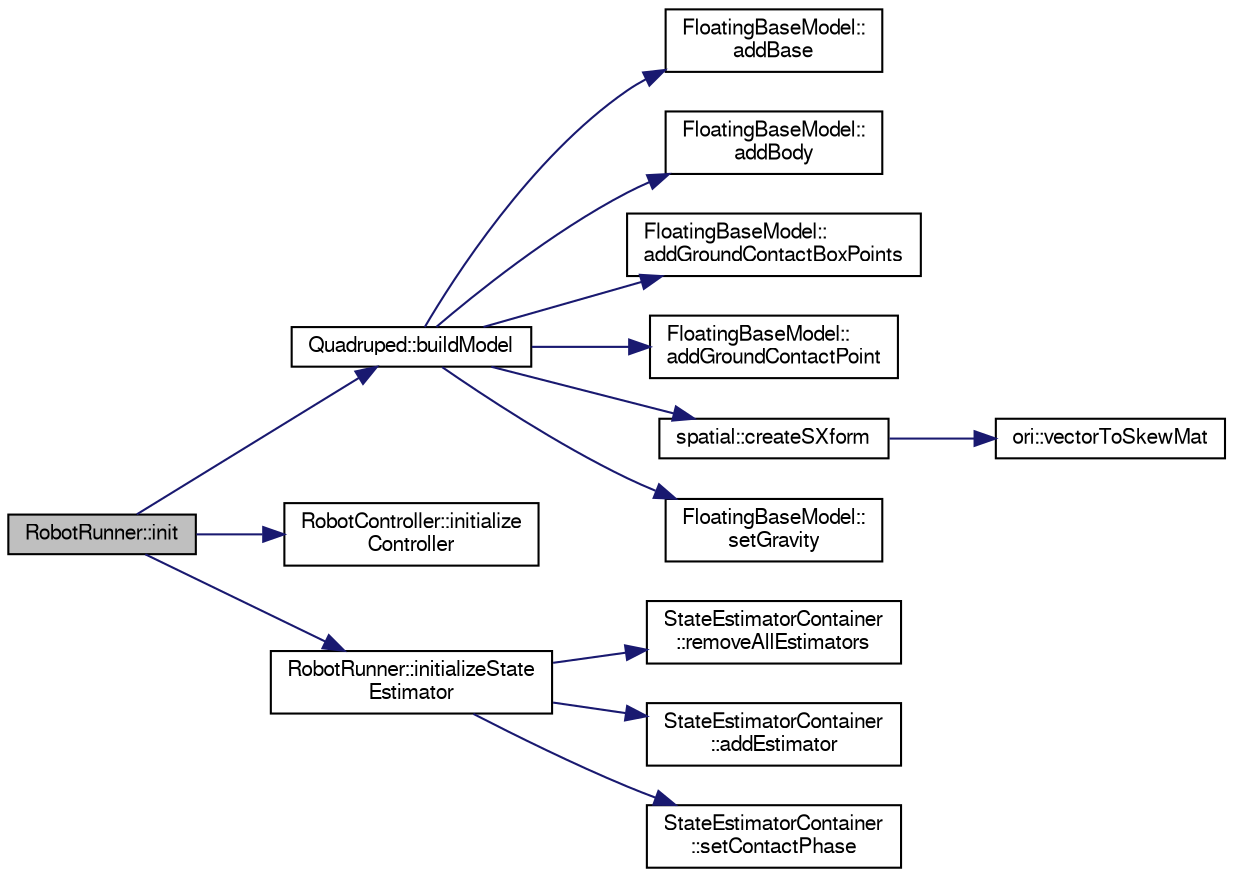digraph "RobotRunner::init"
{
  edge [fontname="FreeSans",fontsize="10",labelfontname="FreeSans",labelfontsize="10"];
  node [fontname="FreeSans",fontsize="10",shape=record];
  rankdir="LR";
  Node1 [label="RobotRunner::init",height=0.2,width=0.4,color="black", fillcolor="grey75", style="filled", fontcolor="black"];
  Node1 -> Node2 [color="midnightblue",fontsize="10",style="solid",fontname="FreeSans"];
  Node2 [label="Quadruped::buildModel",height=0.2,width=0.4,color="black", fillcolor="white", style="filled",URL="$dc/d66/class_quadruped.html#ae3725898959888f0885981c43f127a07"];
  Node2 -> Node3 [color="midnightblue",fontsize="10",style="solid",fontname="FreeSans"];
  Node3 [label="FloatingBaseModel::\laddBase",height=0.2,width=0.4,color="black", fillcolor="white", style="filled",URL="$d6/db1/class_floating_base_model.html#ab3dfc6605561bee26b4f7a893e44c78d"];
  Node2 -> Node4 [color="midnightblue",fontsize="10",style="solid",fontname="FreeSans"];
  Node4 [label="FloatingBaseModel::\laddBody",height=0.2,width=0.4,color="black", fillcolor="white", style="filled",URL="$d6/db1/class_floating_base_model.html#adcff6806f39aedf95a3723fc10c6144e"];
  Node2 -> Node5 [color="midnightblue",fontsize="10",style="solid",fontname="FreeSans"];
  Node5 [label="FloatingBaseModel::\laddGroundContactBoxPoints",height=0.2,width=0.4,color="black", fillcolor="white", style="filled",URL="$d6/db1/class_floating_base_model.html#aff2cddc3077b282fe3504ecd28bc08cb"];
  Node2 -> Node6 [color="midnightblue",fontsize="10",style="solid",fontname="FreeSans"];
  Node6 [label="FloatingBaseModel::\laddGroundContactPoint",height=0.2,width=0.4,color="black", fillcolor="white", style="filled",URL="$d6/db1/class_floating_base_model.html#a3f2a319bbd26e5e7f91c7d3b980e28c4"];
  Node2 -> Node7 [color="midnightblue",fontsize="10",style="solid",fontname="FreeSans"];
  Node7 [label="spatial::createSXform",height=0.2,width=0.4,color="black", fillcolor="white", style="filled",URL="$de/d1a/namespacespatial.html#ae4a2145f3028087511b4f17c0152ec83"];
  Node7 -> Node8 [color="midnightblue",fontsize="10",style="solid",fontname="FreeSans"];
  Node8 [label="ori::vectorToSkewMat",height=0.2,width=0.4,color="black", fillcolor="white", style="filled",URL="$da/d9b/namespaceori.html#a153f2a76610f0c5524da3f8bf8fa4dfa"];
  Node2 -> Node9 [color="midnightblue",fontsize="10",style="solid",fontname="FreeSans"];
  Node9 [label="FloatingBaseModel::\lsetGravity",height=0.2,width=0.4,color="black", fillcolor="white", style="filled",URL="$d6/db1/class_floating_base_model.html#a32274ad578f7ad30bd79e786b62cdd62"];
  Node1 -> Node10 [color="midnightblue",fontsize="10",style="solid",fontname="FreeSans"];
  Node10 [label="RobotController::initialize\lController",height=0.2,width=0.4,color="black", fillcolor="white", style="filled",URL="$d4/d6a/class_robot_controller.html#a4eef800145cb801ea6296630119b4a65"];
  Node1 -> Node11 [color="midnightblue",fontsize="10",style="solid",fontname="FreeSans"];
  Node11 [label="RobotRunner::initializeState\lEstimator",height=0.2,width=0.4,color="black", fillcolor="white", style="filled",URL="$d9/d42/class_robot_runner.html#a2690089988868e09ee5827788bded47a"];
  Node11 -> Node12 [color="midnightblue",fontsize="10",style="solid",fontname="FreeSans"];
  Node12 [label="StateEstimatorContainer\l::removeAllEstimators",height=0.2,width=0.4,color="black", fillcolor="white", style="filled",URL="$d1/d3b/class_state_estimator_container.html#ad14b9aedc91b17e460bec6f5b73e024e"];
  Node11 -> Node13 [color="midnightblue",fontsize="10",style="solid",fontname="FreeSans"];
  Node13 [label="StateEstimatorContainer\l::addEstimator",height=0.2,width=0.4,color="black", fillcolor="white", style="filled",URL="$d1/d3b/class_state_estimator_container.html#a82af04a884b97b78cabfa79e85fd353f"];
  Node11 -> Node14 [color="midnightblue",fontsize="10",style="solid",fontname="FreeSans"];
  Node14 [label="StateEstimatorContainer\l::setContactPhase",height=0.2,width=0.4,color="black", fillcolor="white", style="filled",URL="$d1/d3b/class_state_estimator_container.html#a100bfcb62c735fef211ae5564ca2e4f6"];
}
